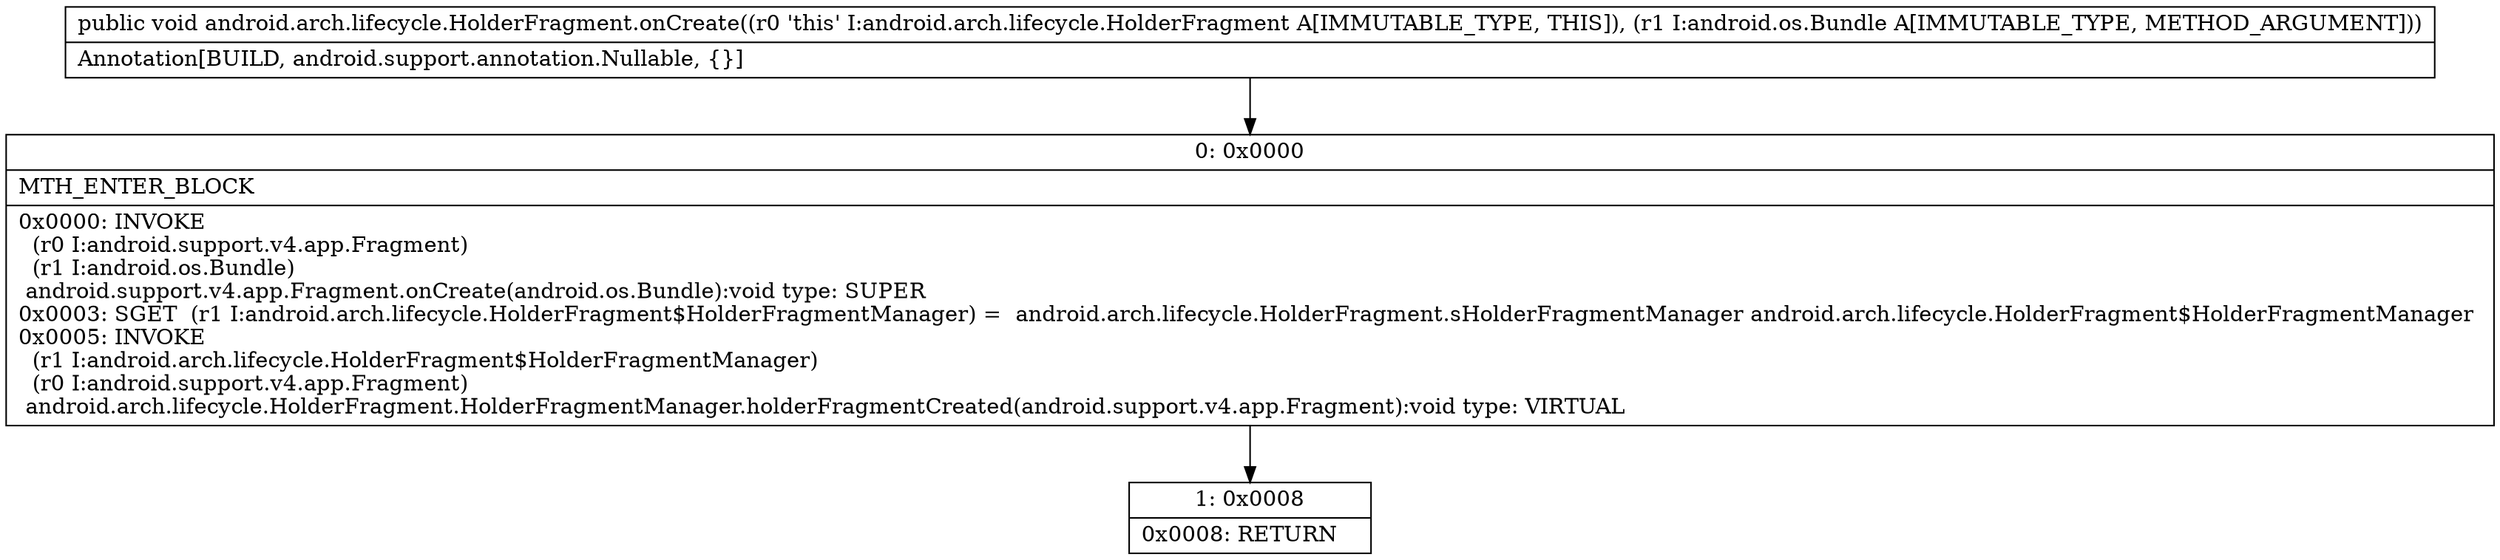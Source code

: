 digraph "CFG forandroid.arch.lifecycle.HolderFragment.onCreate(Landroid\/os\/Bundle;)V" {
Node_0 [shape=record,label="{0\:\ 0x0000|MTH_ENTER_BLOCK\l|0x0000: INVOKE  \l  (r0 I:android.support.v4.app.Fragment)\l  (r1 I:android.os.Bundle)\l android.support.v4.app.Fragment.onCreate(android.os.Bundle):void type: SUPER \l0x0003: SGET  (r1 I:android.arch.lifecycle.HolderFragment$HolderFragmentManager) =  android.arch.lifecycle.HolderFragment.sHolderFragmentManager android.arch.lifecycle.HolderFragment$HolderFragmentManager \l0x0005: INVOKE  \l  (r1 I:android.arch.lifecycle.HolderFragment$HolderFragmentManager)\l  (r0 I:android.support.v4.app.Fragment)\l android.arch.lifecycle.HolderFragment.HolderFragmentManager.holderFragmentCreated(android.support.v4.app.Fragment):void type: VIRTUAL \l}"];
Node_1 [shape=record,label="{1\:\ 0x0008|0x0008: RETURN   \l}"];
MethodNode[shape=record,label="{public void android.arch.lifecycle.HolderFragment.onCreate((r0 'this' I:android.arch.lifecycle.HolderFragment A[IMMUTABLE_TYPE, THIS]), (r1 I:android.os.Bundle A[IMMUTABLE_TYPE, METHOD_ARGUMENT]))  | Annotation[BUILD, android.support.annotation.Nullable, \{\}]\l}"];
MethodNode -> Node_0;
Node_0 -> Node_1;
}

